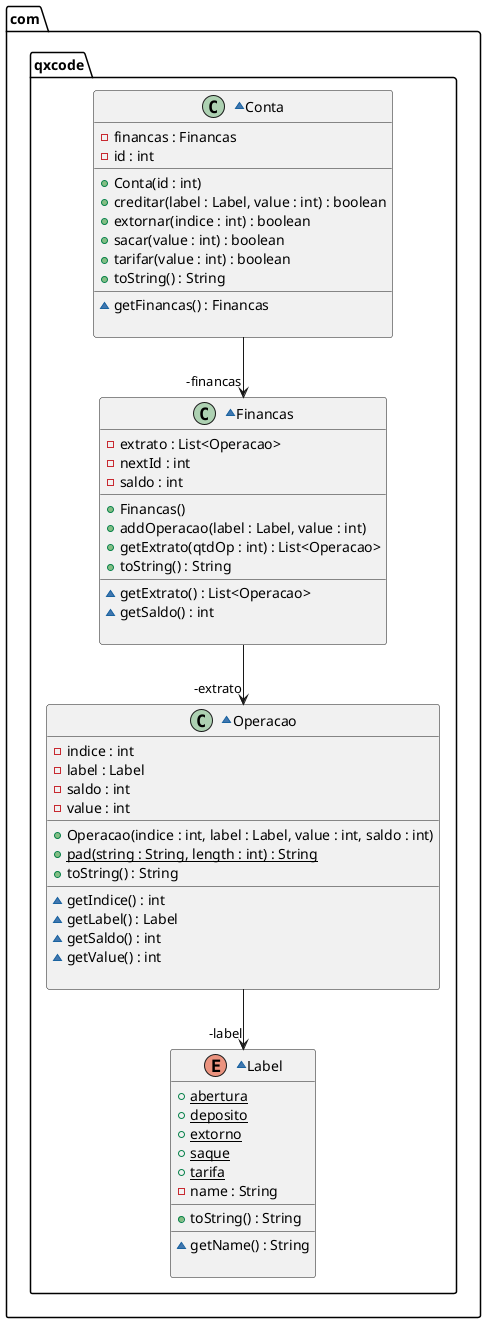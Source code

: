 @startuml
package com.qxcode {
  ~class Conta {
    - financas : Financas
    - id : int
    __
    + Conta(id : int)
    + creditar(label : Label, value : int) : boolean
    + extornar(indice : int) : boolean
    + sacar(value : int) : boolean
    + tarifar(value : int) : boolean
    + toString() : String
    __
    ~ getFinancas() : Financas

  }
  ~class Financas {
    - extrato : List<Operacao>
    - nextId : int
    - saldo : int
    __
    + Financas()
    + addOperacao(label : Label, value : int)
    + getExtrato(qtdOp : int) : List<Operacao>
    + toString() : String
    __
    ~ getExtrato() : List<Operacao>
    ~ getSaldo() : int

  }
  ~enum Label {
    + abertura {static}
    + deposito {static}
    + extorno {static}
    + saque {static}
    + tarifa {static}
    - name : String
    __
    + toString() : String
    __
    ~ getName() : String

  }
  ~class Operacao {
    - indice : int
    - label : Label
    - saldo : int
    - value : int
    __
    + Operacao(indice : int, label : Label, value : int, saldo : int)
    + pad(string : String, length : int) : String {static}
    + toString() : String
    __
    ~ getIndice() : int
    ~ getLabel() : Label
    ~ getSaldo() : int
    ~ getValue() : int

  }
}
Financas -->  "-extrato" Operacao
Conta -->  "-financas" Financas
Operacao -->  "-label" Label
@enduml